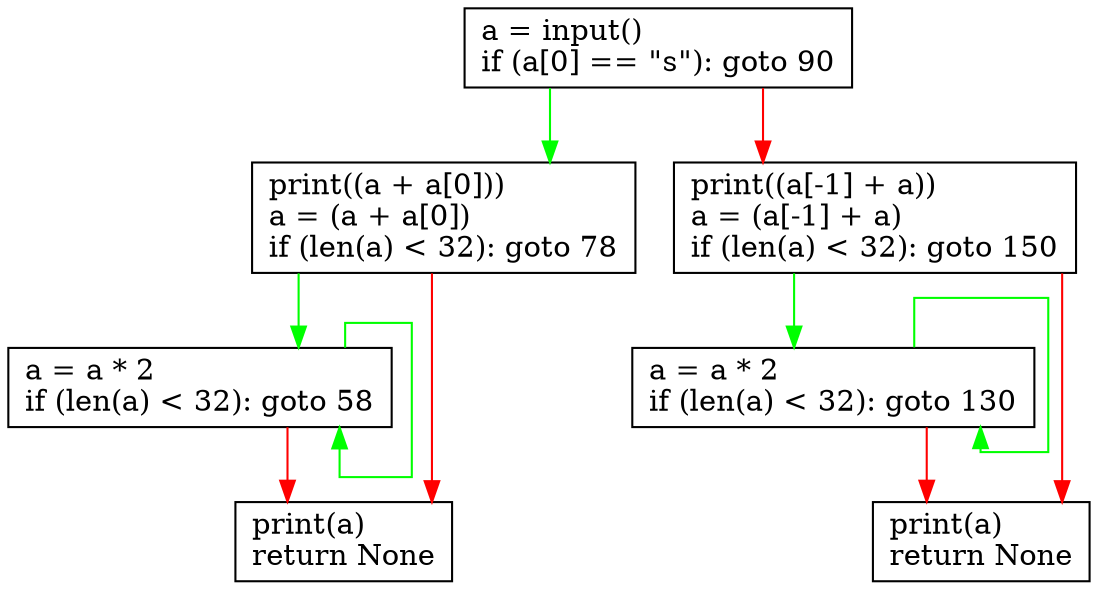 digraph {
	graph [splines=ortho]
	node [shape=box]
	0 [label="a = input()\lif (a[0] == \"s\"): goto 90"]
	1 [label="print((a + a[0]))\la = (a + a[0])\lif (len(a) < 32): goto 78"]
	2 [label="a = a * 2\lif (len(a) < 32): goto 58"]
	3 [label="print(a)\lreturn None"]
	4 [label="print((a[-1] + a))\la = (a[-1] + a)\lif (len(a) < 32): goto 150"]
	5 [label="a = a * 2\lif (len(a) < 32): goto 130"]
	6 [label="print(a)\lreturn None"]
	0 -> 4 [color=red]
	0 -> 1 [color=green]
	1 -> 3 [color=red]
	1 -> 2 [color=green]
	2 -> 2 [color=green]
	2 -> 3 [color=red]
	4 -> 6 [color=red]
	4 -> 5 [color=green]
	5 -> 5 [color=green]
	5 -> 6 [color=red]
}
